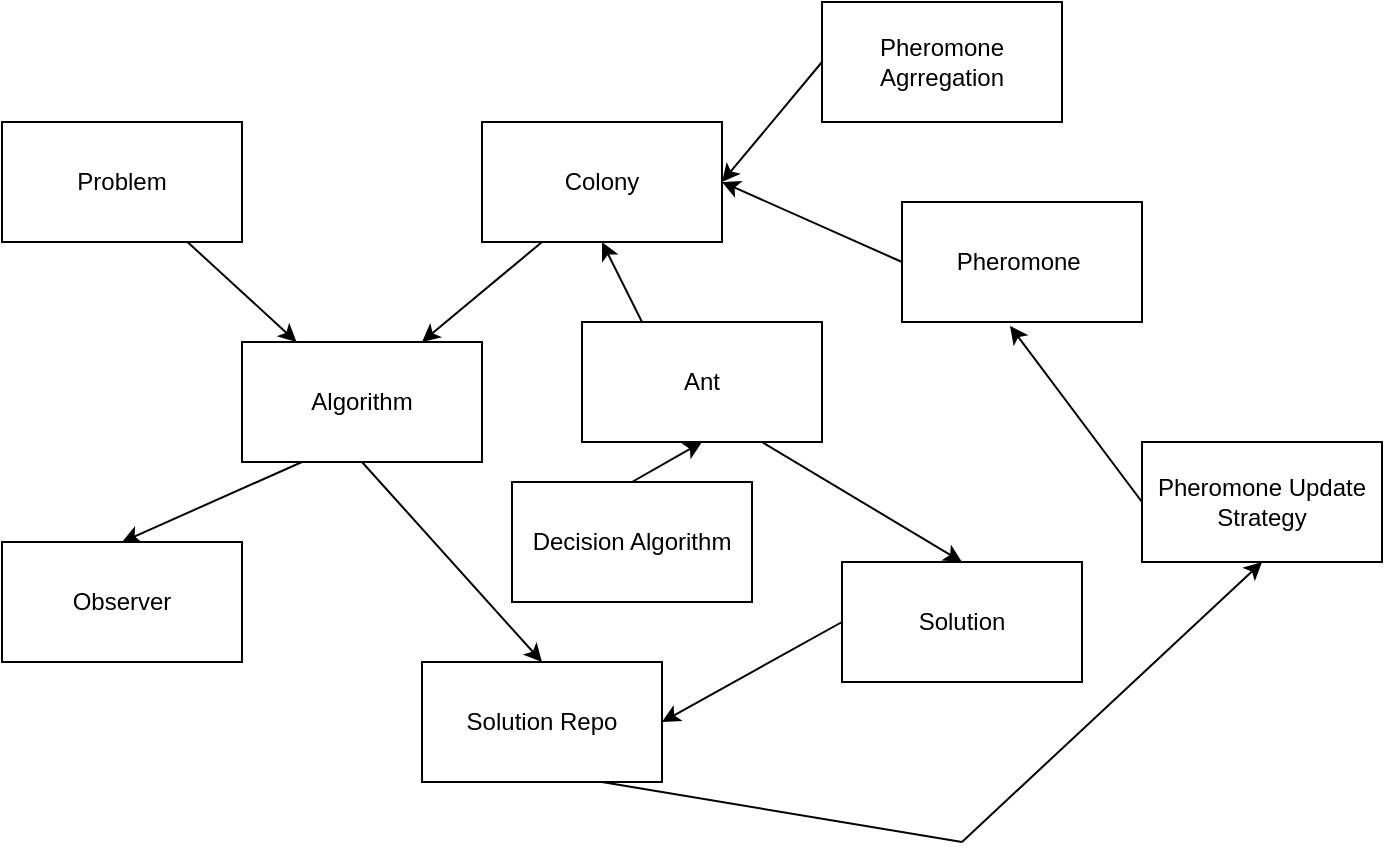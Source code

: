 <mxfile version="15.8.6" type="device"><diagram id="arvWxb3Djlry2wzCLmD4" name="Page-1"><mxGraphModel dx="1422" dy="794" grid="1" gridSize="10" guides="1" tooltips="1" connect="1" arrows="1" fold="1" page="1" pageScale="1" pageWidth="850" pageHeight="1100" math="0" shadow="0"><root><mxCell id="0"/><mxCell id="1" parent="0"/><mxCell id="3" value="Observer" style="rounded=0;whiteSpace=wrap;html=1;" parent="1" vertex="1"><mxGeometry x="110" y="290" width="120" height="60" as="geometry"/></mxCell><mxCell id="6" style="edgeStyle=none;html=1;" parent="1" source="4" target="5" edge="1"><mxGeometry relative="1" as="geometry"/></mxCell><mxCell id="4" value="Problem" style="rounded=0;whiteSpace=wrap;html=1;" parent="1" vertex="1"><mxGeometry x="110" y="80" width="120" height="60" as="geometry"/></mxCell><mxCell id="7" style="edgeStyle=none;html=1;entryX=0.5;entryY=0;entryDx=0;entryDy=0;exitX=0.25;exitY=1;exitDx=0;exitDy=0;" parent="1" source="5" target="3" edge="1"><mxGeometry relative="1" as="geometry"/></mxCell><mxCell id="5" value="Algorithm" style="rounded=0;whiteSpace=wrap;html=1;" parent="1" vertex="1"><mxGeometry x="230" y="190" width="120" height="60" as="geometry"/></mxCell><mxCell id="LsOufS-lN2dEtO2DDZC3-7" value="Colony" style="rounded=0;whiteSpace=wrap;html=1;" vertex="1" parent="1"><mxGeometry x="350" y="80" width="120" height="60" as="geometry"/></mxCell><mxCell id="LsOufS-lN2dEtO2DDZC3-8" value="Ant" style="rounded=0;whiteSpace=wrap;html=1;" vertex="1" parent="1"><mxGeometry x="400" y="180" width="120" height="60" as="geometry"/></mxCell><mxCell id="LsOufS-lN2dEtO2DDZC3-9" value="Decision Algorithm" style="rounded=0;whiteSpace=wrap;html=1;" vertex="1" parent="1"><mxGeometry x="365" y="260" width="120" height="60" as="geometry"/></mxCell><mxCell id="LsOufS-lN2dEtO2DDZC3-10" value="Solution Repo" style="rounded=0;whiteSpace=wrap;html=1;" vertex="1" parent="1"><mxGeometry x="320" y="350" width="120" height="60" as="geometry"/></mxCell><mxCell id="LsOufS-lN2dEtO2DDZC3-11" value="Pheromone Agrregation" style="rounded=0;whiteSpace=wrap;html=1;" vertex="1" parent="1"><mxGeometry x="520" y="20" width="120" height="60" as="geometry"/></mxCell><mxCell id="LsOufS-lN2dEtO2DDZC3-12" value="Pheromone&amp;nbsp;" style="rounded=0;whiteSpace=wrap;html=1;" vertex="1" parent="1"><mxGeometry x="560" y="120" width="120" height="60" as="geometry"/></mxCell><mxCell id="LsOufS-lN2dEtO2DDZC3-13" value="Pheromone Update Strategy" style="rounded=0;whiteSpace=wrap;html=1;" vertex="1" parent="1"><mxGeometry x="680" y="240" width="120" height="60" as="geometry"/></mxCell><mxCell id="LsOufS-lN2dEtO2DDZC3-14" value="Solution" style="rounded=0;whiteSpace=wrap;html=1;" vertex="1" parent="1"><mxGeometry x="530" y="300" width="120" height="60" as="geometry"/></mxCell><mxCell id="LsOufS-lN2dEtO2DDZC3-15" style="edgeStyle=none;html=1;exitX=0.25;exitY=1;exitDx=0;exitDy=0;entryX=0.75;entryY=0;entryDx=0;entryDy=0;" edge="1" parent="1" source="LsOufS-lN2dEtO2DDZC3-7" target="5"><mxGeometry relative="1" as="geometry"><mxPoint x="230.769" y="130" as="sourcePoint"/><mxPoint x="279.231" y="200" as="targetPoint"/></mxGeometry></mxCell><mxCell id="LsOufS-lN2dEtO2DDZC3-16" style="edgeStyle=none;html=1;exitX=0.25;exitY=0;exitDx=0;exitDy=0;entryX=0.5;entryY=1;entryDx=0;entryDy=0;" edge="1" parent="1" source="LsOufS-lN2dEtO2DDZC3-8" target="LsOufS-lN2dEtO2DDZC3-7"><mxGeometry relative="1" as="geometry"><mxPoint x="240.769" y="140" as="sourcePoint"/><mxPoint x="289.231" y="210" as="targetPoint"/></mxGeometry></mxCell><mxCell id="LsOufS-lN2dEtO2DDZC3-17" style="edgeStyle=none;html=1;exitX=0.5;exitY=0;exitDx=0;exitDy=0;entryX=0.5;entryY=1;entryDx=0;entryDy=0;" edge="1" parent="1" source="LsOufS-lN2dEtO2DDZC3-9" target="LsOufS-lN2dEtO2DDZC3-8"><mxGeometry relative="1" as="geometry"><mxPoint x="250.769" y="150" as="sourcePoint"/><mxPoint x="299.231" y="220" as="targetPoint"/></mxGeometry></mxCell><mxCell id="LsOufS-lN2dEtO2DDZC3-18" style="edgeStyle=none;html=1;entryX=0.5;entryY=0;entryDx=0;entryDy=0;exitX=0.75;exitY=1;exitDx=0;exitDy=0;" edge="1" parent="1" source="LsOufS-lN2dEtO2DDZC3-8" target="LsOufS-lN2dEtO2DDZC3-14"><mxGeometry relative="1" as="geometry"><mxPoint x="590" y="270" as="sourcePoint"/><mxPoint x="500" y="240" as="targetPoint"/></mxGeometry></mxCell><mxCell id="LsOufS-lN2dEtO2DDZC3-19" style="edgeStyle=none;html=1;exitX=0;exitY=0.5;exitDx=0;exitDy=0;entryX=1;entryY=0.5;entryDx=0;entryDy=0;" edge="1" parent="1" source="LsOufS-lN2dEtO2DDZC3-14" target="LsOufS-lN2dEtO2DDZC3-10"><mxGeometry relative="1" as="geometry"><mxPoint x="270.769" y="170" as="sourcePoint"/><mxPoint x="319.231" y="240" as="targetPoint"/></mxGeometry></mxCell><mxCell id="LsOufS-lN2dEtO2DDZC3-20" style="edgeStyle=none;html=1;exitX=0.5;exitY=1;exitDx=0;exitDy=0;entryX=0.5;entryY=0;entryDx=0;entryDy=0;" edge="1" parent="1" source="5" target="LsOufS-lN2dEtO2DDZC3-10"><mxGeometry relative="1" as="geometry"><mxPoint x="280.769" y="180" as="sourcePoint"/><mxPoint x="329.231" y="250" as="targetPoint"/></mxGeometry></mxCell><mxCell id="LsOufS-lN2dEtO2DDZC3-21" style="edgeStyle=none;html=1;exitX=0;exitY=0.5;exitDx=0;exitDy=0;" edge="1" parent="1" source="LsOufS-lN2dEtO2DDZC3-11"><mxGeometry relative="1" as="geometry"><mxPoint x="290.769" y="190" as="sourcePoint"/><mxPoint x="470" y="110" as="targetPoint"/></mxGeometry></mxCell><mxCell id="LsOufS-lN2dEtO2DDZC3-22" style="edgeStyle=none;html=1;exitX=0;exitY=0.5;exitDx=0;exitDy=0;entryX=1;entryY=0.5;entryDx=0;entryDy=0;" edge="1" parent="1" source="LsOufS-lN2dEtO2DDZC3-12" target="LsOufS-lN2dEtO2DDZC3-7"><mxGeometry relative="1" as="geometry"><mxPoint x="300.769" y="200" as="sourcePoint"/><mxPoint x="349.231" y="270" as="targetPoint"/></mxGeometry></mxCell><mxCell id="LsOufS-lN2dEtO2DDZC3-23" style="edgeStyle=none;html=1;exitX=0;exitY=0.5;exitDx=0;exitDy=0;entryX=0.45;entryY=1.033;entryDx=0;entryDy=0;entryPerimeter=0;" edge="1" parent="1" source="LsOufS-lN2dEtO2DDZC3-13" target="LsOufS-lN2dEtO2DDZC3-12"><mxGeometry relative="1" as="geometry"><mxPoint x="310.769" y="210" as="sourcePoint"/><mxPoint x="359.231" y="280" as="targetPoint"/></mxGeometry></mxCell><mxCell id="LsOufS-lN2dEtO2DDZC3-24" style="edgeStyle=none;html=1;entryX=0.5;entryY=1;entryDx=0;entryDy=0;" edge="1" parent="1" target="LsOufS-lN2dEtO2DDZC3-13"><mxGeometry relative="1" as="geometry"><mxPoint x="590" y="440" as="sourcePoint"/><mxPoint x="369.231" y="290" as="targetPoint"/></mxGeometry></mxCell><mxCell id="LsOufS-lN2dEtO2DDZC3-25" value="" style="endArrow=none;html=1;rounded=0;exitX=0.75;exitY=1;exitDx=0;exitDy=0;" edge="1" parent="1" source="LsOufS-lN2dEtO2DDZC3-10"><mxGeometry width="50" height="50" relative="1" as="geometry"><mxPoint x="440" y="440" as="sourcePoint"/><mxPoint x="590" y="440" as="targetPoint"/></mxGeometry></mxCell></root></mxGraphModel></diagram></mxfile>